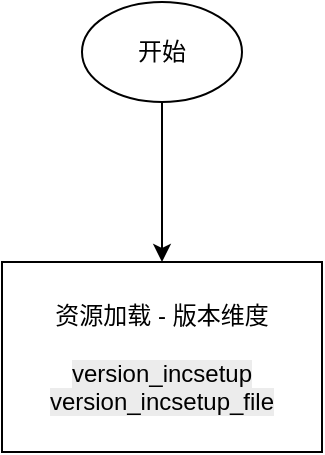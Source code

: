 <mxfile version="27.0.9">
  <diagram name="第 1 页" id="5nD0Npv66BOHkbaL_8IZ">
    <mxGraphModel dx="1251" dy="678" grid="1" gridSize="10" guides="1" tooltips="1" connect="1" arrows="1" fold="1" page="1" pageScale="1" pageWidth="827" pageHeight="1169" math="0" shadow="0">
      <root>
        <mxCell id="0" />
        <mxCell id="1" parent="0" />
        <mxCell id="6JTWCHrBCL2EqqVO5LBY-3" value="" style="edgeStyle=orthogonalEdgeStyle;rounded=0;orthogonalLoop=1;jettySize=auto;html=1;" edge="1" parent="1" source="6JTWCHrBCL2EqqVO5LBY-1" target="6JTWCHrBCL2EqqVO5LBY-2">
          <mxGeometry relative="1" as="geometry" />
        </mxCell>
        <mxCell id="6JTWCHrBCL2EqqVO5LBY-1" value="开始" style="ellipse;whiteSpace=wrap;html=1;" vertex="1" parent="1">
          <mxGeometry x="340" y="60" width="80" height="50" as="geometry" />
        </mxCell>
        <mxCell id="6JTWCHrBCL2EqqVO5LBY-2" value="资源加载 - 版本维度&lt;br&gt;&lt;br style=&quot;text-wrap: nowrap;&quot;&gt;&lt;span style=&quot;text-align: left; float: none; display: inline !important; color: rgb(0, 0, 0); background-color: rgb(236, 236, 236);&quot;&gt;version_incsetup version_incsetup_file&lt;/span&gt;" style="whiteSpace=wrap;html=1;" vertex="1" parent="1">
          <mxGeometry x="300" y="190" width="160" height="95" as="geometry" />
        </mxCell>
      </root>
    </mxGraphModel>
  </diagram>
</mxfile>
